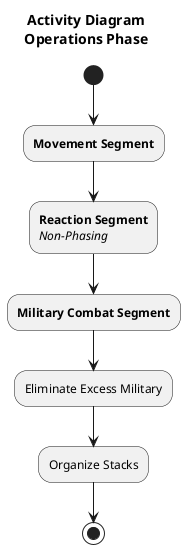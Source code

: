 @startuml

title Activity Diagram\nOperations Phase

' Operations Phase
' Written by Samuel Foster
' Parents: /Turn/Starsystem-Player-Turn
' Children: /Movement/Movement-Segment /Movement/Reaction-Segment /Combat/Military-Combat-Segment

(*) --> "<b>Movement Segment" as MS

MS --> "<b>Reaction Segment\n<i>Non-Phasing" as RS

RS --> "<b>Military Combat Segment" as MCS

MCS --> "Eliminate Excess Military" as EM

EM --> "Organize Stacks"

--> (*)
@enduml